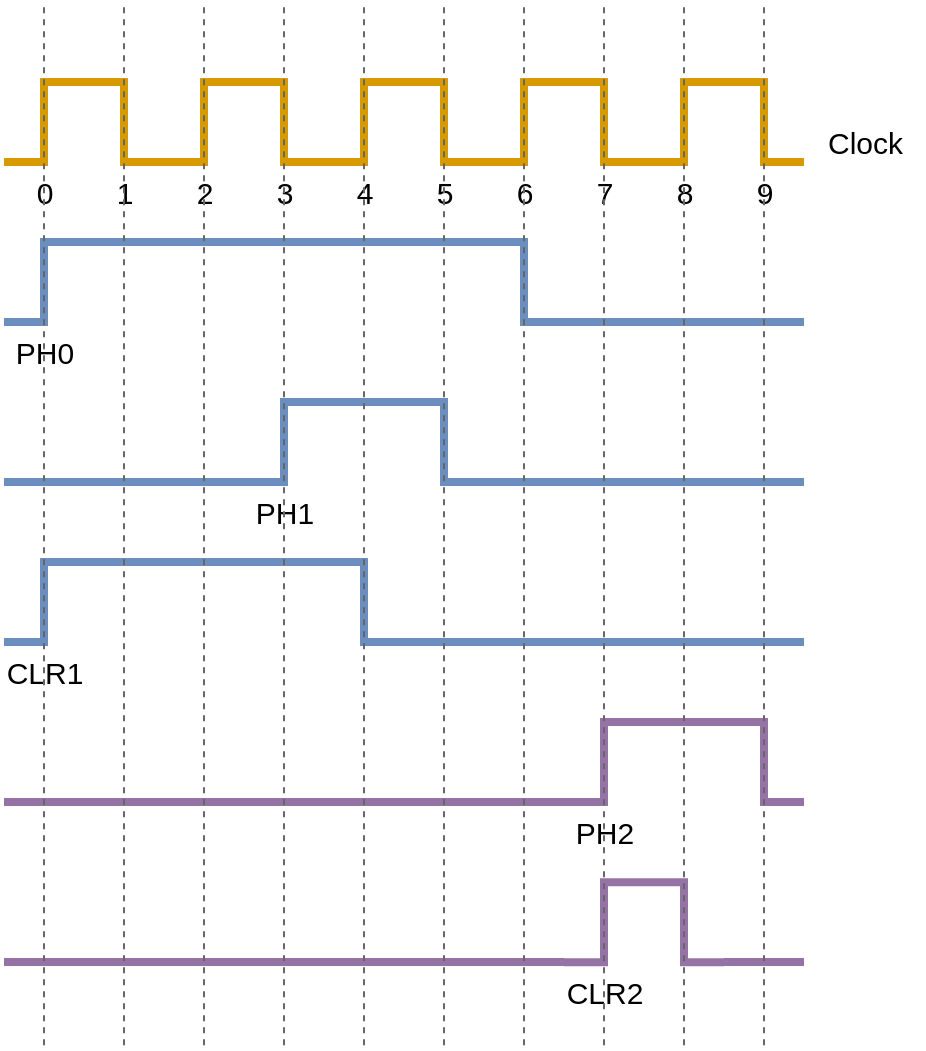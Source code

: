 <mxfile version="11.1.4" type="device"><diagram id="dlLYWyEFHIIqqdSQS2E-" name="Page-1"><mxGraphModel dx="885" dy="686" grid="1" gridSize="10" guides="0" tooltips="1" connect="0" arrows="0" fold="1" page="1" pageScale="1" pageWidth="827" pageHeight="1169" math="0" shadow="0"><root><mxCell id="0"/><mxCell id="1" parent="0"/><mxCell id="YswauXhtLJzaek-8gpp3-6" value="0" style="pointerEvents=1;verticalLabelPosition=bottom;shadow=0;dashed=0;align=center;fillColor=#ffe6cc;html=1;verticalAlign=top;strokeWidth=4;shape=mxgraph.electrical.waveforms.step_1;fontStyle=0;fontSize=15;strokeColor=#d79b00;" parent="1" vertex="1"><mxGeometry x="100" y="360" width="40" height="40" as="geometry"/></mxCell><mxCell id="YswauXhtLJzaek-8gpp3-8" value="1" style="pointerEvents=1;verticalLabelPosition=bottom;shadow=0;dashed=0;align=center;fillColor=#ffe6cc;html=1;verticalAlign=top;strokeWidth=4;shape=mxgraph.electrical.waveforms.step_2;fontSize=15;fontStyle=0;strokeColor=#d79b00;" parent="1" vertex="1"><mxGeometry x="140" y="360" width="40" height="40" as="geometry"/></mxCell><mxCell id="YswauXhtLJzaek-8gpp3-11" value="2" style="pointerEvents=1;verticalLabelPosition=bottom;shadow=0;dashed=0;align=center;fillColor=#ffe6cc;html=1;verticalAlign=top;strokeWidth=4;shape=mxgraph.electrical.waveforms.step_1;fontStyle=0;fontSize=15;strokeColor=#d79b00;" parent="1" vertex="1"><mxGeometry x="180" y="360" width="40" height="40" as="geometry"/></mxCell><mxCell id="YswauXhtLJzaek-8gpp3-12" value="3" style="pointerEvents=1;verticalLabelPosition=bottom;shadow=0;dashed=0;align=center;fillColor=#ffe6cc;html=1;verticalAlign=top;strokeWidth=4;shape=mxgraph.electrical.waveforms.step_2;fontSize=15;fontStyle=0;strokeColor=#d79b00;" parent="1" vertex="1"><mxGeometry x="220" y="360" width="40" height="40" as="geometry"/></mxCell><mxCell id="YswauXhtLJzaek-8gpp3-13" value="4" style="pointerEvents=1;verticalLabelPosition=bottom;shadow=0;dashed=0;align=center;fillColor=#ffe6cc;html=1;verticalAlign=top;strokeWidth=4;shape=mxgraph.electrical.waveforms.step_1;fontStyle=0;fontSize=15;strokeColor=#d79b00;" parent="1" vertex="1"><mxGeometry x="260" y="360" width="40" height="40" as="geometry"/></mxCell><mxCell id="YswauXhtLJzaek-8gpp3-14" value="5" style="pointerEvents=1;verticalLabelPosition=bottom;shadow=0;dashed=0;align=center;fillColor=#ffe6cc;html=1;verticalAlign=top;strokeWidth=4;shape=mxgraph.electrical.waveforms.step_2;fontSize=15;fontStyle=0;strokeColor=#d79b00;" parent="1" vertex="1"><mxGeometry x="300" y="360" width="40" height="40" as="geometry"/></mxCell><mxCell id="YswauXhtLJzaek-8gpp3-15" value="6" style="pointerEvents=1;verticalLabelPosition=bottom;shadow=0;dashed=0;align=center;fillColor=#ffe6cc;html=1;verticalAlign=top;strokeWidth=4;shape=mxgraph.electrical.waveforms.step_1;fontStyle=0;fontSize=15;strokeColor=#d79b00;" parent="1" vertex="1"><mxGeometry x="340" y="360" width="40" height="40" as="geometry"/></mxCell><mxCell id="YswauXhtLJzaek-8gpp3-16" value="7" style="pointerEvents=1;verticalLabelPosition=bottom;shadow=0;dashed=0;align=center;fillColor=#ffe6cc;html=1;verticalAlign=top;strokeWidth=4;shape=mxgraph.electrical.waveforms.step_2;fontSize=15;fontStyle=0;strokeColor=#d79b00;" parent="1" vertex="1"><mxGeometry x="380" y="360" width="40" height="40" as="geometry"/></mxCell><mxCell id="YswauXhtLJzaek-8gpp3-20" value="PH0" style="pointerEvents=1;verticalLabelPosition=bottom;shadow=0;dashed=0;align=center;fillColor=#dae8fc;html=1;verticalAlign=top;strokeWidth=4;shape=mxgraph.electrical.waveforms.step_1;fontSize=15;strokeColor=#6c8ebf;fontStyle=0" parent="1" vertex="1"><mxGeometry x="100" y="440" width="40" height="40" as="geometry"/></mxCell><mxCell id="YswauXhtLJzaek-8gpp3-21" value="" style="pointerEvents=1;verticalLabelPosition=bottom;shadow=0;dashed=0;align=center;fillColor=#dae8fc;html=1;verticalAlign=top;strokeWidth=4;shape=mxgraph.electrical.waveforms.step_2;fontSize=15;strokeColor=#6c8ebf;" parent="1" vertex="1"><mxGeometry x="340" y="440" width="40" height="40" as="geometry"/></mxCell><mxCell id="YswauXhtLJzaek-8gpp3-23" value="" style="endArrow=none;html=1;fontSize=15;strokeWidth=4;fillColor=#dae8fc;strokeColor=#6c8ebf;align=center;verticalAlign=top;" parent="1" edge="1"><mxGeometry width="50" height="50" relative="1" as="geometry"><mxPoint x="380" y="480" as="sourcePoint"/><mxPoint x="500" y="480" as="targetPoint"/><Array as="points"><mxPoint x="380" y="480"/></Array></mxGeometry></mxCell><mxCell id="YswauXhtLJzaek-8gpp3-26" value="PH1" style="pointerEvents=1;verticalLabelPosition=bottom;shadow=0;dashed=0;align=center;fillColor=#dae8fc;html=1;verticalAlign=top;strokeWidth=4;shape=mxgraph.electrical.waveforms.step_1;fontSize=15;strokeColor=#6c8ebf;fontStyle=0" parent="1" vertex="1"><mxGeometry x="220" y="520" width="40" height="40" as="geometry"/></mxCell><mxCell id="YswauXhtLJzaek-8gpp3-27" value="" style="pointerEvents=1;verticalLabelPosition=bottom;shadow=0;dashed=0;align=center;fillColor=#dae8fc;html=1;verticalAlign=top;strokeWidth=4;shape=mxgraph.electrical.waveforms.step_2;fontSize=15;strokeColor=#6c8ebf;" parent="1" vertex="1"><mxGeometry x="300" y="520" width="40" height="40" as="geometry"/></mxCell><mxCell id="YswauXhtLJzaek-8gpp3-28" value="" style="endArrow=none;html=1;fontSize=15;strokeWidth=4;fillColor=#dae8fc;strokeColor=#6c8ebf;rounded=0;align=center;verticalAlign=top;" parent="1" edge="1"><mxGeometry width="50" height="50" relative="1" as="geometry"><mxPoint x="260" y="520" as="sourcePoint"/><mxPoint x="300" y="520" as="targetPoint"/><Array as="points"/></mxGeometry></mxCell><mxCell id="YswauXhtLJzaek-8gpp3-29" value="" style="endArrow=none;html=1;fontSize=15;strokeWidth=4;fillColor=#dae8fc;strokeColor=#6c8ebf;rounded=0;align=center;verticalAlign=top;exitX=0.992;exitY=1;exitDx=0;exitDy=0;exitPerimeter=0;" parent="1" source="YswauXhtLJzaek-8gpp3-27" edge="1"><mxGeometry width="50" height="50" relative="1" as="geometry"><mxPoint x="380" y="560" as="sourcePoint"/><mxPoint x="500" y="560" as="targetPoint"/><Array as="points"/></mxGeometry></mxCell><mxCell id="YswauXhtLJzaek-8gpp3-31" value="CLR1" style="pointerEvents=1;verticalLabelPosition=bottom;shadow=0;dashed=0;align=center;fillColor=#dae8fc;html=1;verticalAlign=top;strokeWidth=4;shape=mxgraph.electrical.waveforms.step_1;fontSize=15;strokeColor=#6c8ebf;fontStyle=0" parent="1" vertex="1"><mxGeometry x="100" y="600" width="40" height="40" as="geometry"/></mxCell><mxCell id="YswauXhtLJzaek-8gpp3-32" value="" style="pointerEvents=1;verticalLabelPosition=bottom;shadow=0;dashed=0;align=center;fillColor=#dae8fc;html=1;verticalAlign=top;strokeWidth=4;shape=mxgraph.electrical.waveforms.step_2;fontSize=15;strokeColor=#6c8ebf;" parent="1" vertex="1"><mxGeometry x="260" y="600" width="40" height="40" as="geometry"/></mxCell><mxCell id="YswauXhtLJzaek-8gpp3-33" value="" style="endArrow=none;html=1;fontSize=15;strokeWidth=4;fillColor=#dae8fc;strokeColor=#6c8ebf;rounded=0;align=center;verticalAlign=top;" parent="1" edge="1"><mxGeometry width="50" height="50" relative="1" as="geometry"><mxPoint x="140" y="600" as="sourcePoint"/><mxPoint x="260" y="600" as="targetPoint"/><Array as="points"/></mxGeometry></mxCell><mxCell id="YswauXhtLJzaek-8gpp3-34" value="" style="endArrow=none;html=1;fontSize=15;strokeWidth=4;fillColor=#dae8fc;strokeColor=#6c8ebf;rounded=0;align=center;verticalAlign=top;" parent="1" edge="1"><mxGeometry width="50" height="50" relative="1" as="geometry"><mxPoint x="300" y="640" as="sourcePoint"/><mxPoint x="500" y="640" as="targetPoint"/><Array as="points"/></mxGeometry></mxCell><mxCell id="YswauXhtLJzaek-8gpp3-43" value="PH2" style="pointerEvents=1;verticalLabelPosition=bottom;shadow=0;dashed=0;align=center;fillColor=#e1d5e7;html=1;verticalAlign=top;strokeWidth=4;shape=mxgraph.electrical.waveforms.step_1;fontSize=15;strokeColor=#9673a6;fontStyle=0" parent="1" vertex="1"><mxGeometry x="380" y="680" width="40" height="40" as="geometry"/></mxCell><mxCell id="YswauXhtLJzaek-8gpp3-44" value="" style="pointerEvents=1;verticalLabelPosition=bottom;shadow=0;dashed=0;align=center;fillColor=#e1d5e7;html=1;verticalAlign=top;strokeWidth=4;shape=mxgraph.electrical.waveforms.step_2;fontSize=15;strokeColor=#9673a6;" parent="1" vertex="1"><mxGeometry x="460" y="680" width="40" height="40" as="geometry"/></mxCell><mxCell id="YswauXhtLJzaek-8gpp3-45" value="" style="endArrow=none;html=1;fontSize=15;strokeWidth=4;fillColor=#e1d5e7;strokeColor=#9673a6;rounded=0;align=center;verticalAlign=top;" parent="1" edge="1"><mxGeometry width="50" height="50" relative="1" as="geometry"><mxPoint x="420" y="680" as="sourcePoint"/><mxPoint x="460" y="680" as="targetPoint"/><Array as="points"/></mxGeometry></mxCell><mxCell id="YswauXhtLJzaek-8gpp3-48" value="CLR2" style="pointerEvents=1;verticalLabelPosition=bottom;shadow=0;dashed=0;align=center;fillColor=#e1d5e7;html=1;verticalAlign=top;strokeWidth=4;shape=mxgraph.electrical.waveforms.step_1;fontSize=15;strokeColor=#9673a6;fontStyle=0" parent="1" vertex="1"><mxGeometry x="380" y="760.1" width="40" height="40" as="geometry"/></mxCell><mxCell id="YswauXhtLJzaek-8gpp3-49" value="" style="pointerEvents=1;verticalLabelPosition=bottom;shadow=0;dashed=0;align=center;fillColor=#e1d5e7;html=1;verticalAlign=top;strokeWidth=4;shape=mxgraph.electrical.waveforms.step_2;fontSize=15;strokeColor=#9673a6;" parent="1" vertex="1"><mxGeometry x="420" y="760.1" width="40" height="40" as="geometry"/></mxCell><mxCell id="YswauXhtLJzaek-8gpp3-51" value="" style="endArrow=none;html=1;fontSize=15;strokeWidth=4;fillColor=#e1d5e7;strokeColor=#9673a6;rounded=0;align=center;verticalAlign=top;" parent="1" edge="1"><mxGeometry width="50" height="50" relative="1" as="geometry"><mxPoint x="100" y="800" as="sourcePoint"/><mxPoint x="380" y="800" as="targetPoint"/><Array as="points"/></mxGeometry></mxCell><mxCell id="YswauXhtLJzaek-8gpp3-52" value="" style="endArrow=none;html=1;fontSize=15;strokeWidth=4;fillColor=#e1d5e7;strokeColor=#9673a6;rounded=0;align=center;verticalAlign=top;" parent="1" edge="1"><mxGeometry width="50" height="50" relative="1" as="geometry"><mxPoint x="100" y="720" as="sourcePoint"/><mxPoint x="380" y="720" as="targetPoint"/><Array as="points"/></mxGeometry></mxCell><mxCell id="YswauXhtLJzaek-8gpp3-53" value="" style="endArrow=none;html=1;fontSize=15;strokeWidth=4;fillColor=#e1d5e7;strokeColor=#9673a6;rounded=0;align=center;verticalAlign=top;" parent="1" edge="1"><mxGeometry width="50" height="50" relative="1" as="geometry"><mxPoint x="460" y="800" as="sourcePoint"/><mxPoint x="500" y="800" as="targetPoint"/><Array as="points"/></mxGeometry></mxCell><mxCell id="YswauXhtLJzaek-8gpp3-63" value="Clock" style="text;html=1;strokeColor=none;fillColor=none;align=left;verticalAlign=middle;whiteSpace=wrap;rounded=0;shadow=0;fontSize=15;" parent="1" vertex="1"><mxGeometry x="510" y="380" width="50" height="20" as="geometry"/></mxCell><mxCell id="ID1aFEeluTjemSjbkrbp-3" value="8" style="pointerEvents=1;verticalLabelPosition=bottom;shadow=0;dashed=0;align=center;fillColor=#ffe6cc;html=1;verticalAlign=top;strokeWidth=4;shape=mxgraph.electrical.waveforms.step_1;fontStyle=0;fontSize=15;strokeColor=#d79b00;" parent="1" vertex="1"><mxGeometry x="420" y="360" width="40" height="40" as="geometry"/></mxCell><mxCell id="ID1aFEeluTjemSjbkrbp-4" value="9" style="pointerEvents=1;verticalLabelPosition=bottom;shadow=0;dashed=0;align=center;fillColor=#ffe6cc;html=1;verticalAlign=top;strokeWidth=4;shape=mxgraph.electrical.waveforms.step_2;fontSize=15;fontStyle=0;strokeColor=#d79b00;" parent="1" vertex="1"><mxGeometry x="460" y="360" width="40" height="40" as="geometry"/></mxCell><mxCell id="ID1aFEeluTjemSjbkrbp-7" value="" style="endArrow=none;html=1;fontSize=15;strokeWidth=4;fillColor=#dae8fc;strokeColor=#6c8ebf;rounded=0;align=center;verticalAlign=top;" parent="1" edge="1"><mxGeometry width="50" height="50" relative="1" as="geometry"><mxPoint x="140" y="440" as="sourcePoint"/><mxPoint x="340" y="440" as="targetPoint"/><Array as="points"/></mxGeometry></mxCell><mxCell id="ID1aFEeluTjemSjbkrbp-8" value="" style="endArrow=none;html=1;fontSize=15;strokeWidth=4;fillColor=#dae8fc;strokeColor=#6c8ebf;rounded=0;align=center;verticalAlign=top;" parent="1" edge="1"><mxGeometry width="50" height="50" relative="1" as="geometry"><mxPoint x="100" y="560" as="sourcePoint"/><mxPoint x="220" y="560" as="targetPoint"/><Array as="points"/></mxGeometry></mxCell><mxCell id="O-zOcHXhQAFVi8X28u5--1" value="Lineas" parent="0"/><mxCell id="YswauXhtLJzaek-8gpp3-54" value="" style="endArrow=none;dashed=1;html=1;strokeWidth=1;fontSize=18;fillColor=#f5f5f5;strokeColor=#666666;verticalAlign=top;align=center;" parent="O-zOcHXhQAFVi8X28u5--1" edge="1"><mxGeometry width="50" height="50" relative="1" as="geometry"><mxPoint x="120" y="841.6" as="sourcePoint"/><mxPoint x="120" y="320" as="targetPoint"/></mxGeometry></mxCell><mxCell id="YswauXhtLJzaek-8gpp3-55" value="" style="endArrow=none;dashed=1;html=1;strokeWidth=1;fontSize=18;fillColor=#f5f5f5;strokeColor=#666666;verticalAlign=top;align=center;" parent="O-zOcHXhQAFVi8X28u5--1" edge="1"><mxGeometry width="50" height="50" relative="1" as="geometry"><mxPoint x="160" y="841.6" as="sourcePoint"/><mxPoint x="160" y="320" as="targetPoint"/></mxGeometry></mxCell><mxCell id="YswauXhtLJzaek-8gpp3-56" value="" style="endArrow=none;dashed=1;html=1;strokeWidth=1;fontSize=18;fillColor=#f5f5f5;strokeColor=#666666;verticalAlign=top;align=center;" parent="O-zOcHXhQAFVi8X28u5--1" edge="1"><mxGeometry width="50" height="50" relative="1" as="geometry"><mxPoint x="200" y="841.6" as="sourcePoint"/><mxPoint x="200" y="320" as="targetPoint"/></mxGeometry></mxCell><mxCell id="YswauXhtLJzaek-8gpp3-57" value="" style="endArrow=none;dashed=1;html=1;strokeWidth=1;fontSize=18;fillColor=#f5f5f5;strokeColor=#666666;verticalAlign=top;align=center;" parent="O-zOcHXhQAFVi8X28u5--1" edge="1"><mxGeometry width="50" height="50" relative="1" as="geometry"><mxPoint x="240" y="841.6" as="sourcePoint"/><mxPoint x="240" y="320" as="targetPoint"/></mxGeometry></mxCell><mxCell id="YswauXhtLJzaek-8gpp3-58" value="" style="endArrow=none;dashed=1;html=1;strokeWidth=1;fontSize=18;fillColor=#f5f5f5;strokeColor=#666666;verticalAlign=top;align=center;" parent="O-zOcHXhQAFVi8X28u5--1" edge="1"><mxGeometry width="50" height="50" relative="1" as="geometry"><mxPoint x="280" y="841.6" as="sourcePoint"/><mxPoint x="280" y="320" as="targetPoint"/></mxGeometry></mxCell><mxCell id="YswauXhtLJzaek-8gpp3-59" value="" style="endArrow=none;dashed=1;html=1;strokeWidth=1;fontSize=18;fillColor=#f5f5f5;strokeColor=#666666;verticalAlign=top;align=center;" parent="O-zOcHXhQAFVi8X28u5--1" edge="1"><mxGeometry width="50" height="50" relative="1" as="geometry"><mxPoint x="320" y="841.6" as="sourcePoint"/><mxPoint x="320" y="320" as="targetPoint"/></mxGeometry></mxCell><mxCell id="YswauXhtLJzaek-8gpp3-60" value="" style="endArrow=none;dashed=1;html=1;strokeWidth=1;fontSize=18;fillColor=#f5f5f5;strokeColor=#666666;verticalAlign=top;align=center;" parent="O-zOcHXhQAFVi8X28u5--1" edge="1"><mxGeometry width="50" height="50" relative="1" as="geometry"><mxPoint x="360" y="841.6" as="sourcePoint"/><mxPoint x="360" y="320" as="targetPoint"/></mxGeometry></mxCell><mxCell id="YswauXhtLJzaek-8gpp3-61" value="" style="endArrow=none;dashed=1;html=1;strokeWidth=1;fontSize=18;fillColor=#f5f5f5;strokeColor=#666666;verticalAlign=top;align=center;" parent="O-zOcHXhQAFVi8X28u5--1" edge="1"><mxGeometry width="50" height="50" relative="1" as="geometry"><mxPoint x="400" y="841.6" as="sourcePoint"/><mxPoint x="400" y="320" as="targetPoint"/></mxGeometry></mxCell><mxCell id="ID1aFEeluTjemSjbkrbp-10" value="" style="endArrow=none;dashed=1;html=1;strokeWidth=1;fontSize=18;fillColor=#f5f5f5;strokeColor=#666666;verticalAlign=top;align=center;" parent="O-zOcHXhQAFVi8X28u5--1" edge="1"><mxGeometry width="50" height="50" relative="1" as="geometry"><mxPoint x="440" y="841.6" as="sourcePoint"/><mxPoint x="440" y="320" as="targetPoint"/></mxGeometry></mxCell><mxCell id="ID1aFEeluTjemSjbkrbp-11" value="" style="endArrow=none;dashed=1;html=1;strokeWidth=1;fontSize=18;fillColor=#f5f5f5;strokeColor=#666666;verticalAlign=top;align=center;" parent="O-zOcHXhQAFVi8X28u5--1" edge="1"><mxGeometry width="50" height="50" relative="1" as="geometry"><mxPoint x="480" y="841.6" as="sourcePoint"/><mxPoint x="480" y="320" as="targetPoint"/></mxGeometry></mxCell></root></mxGraphModel></diagram></mxfile>